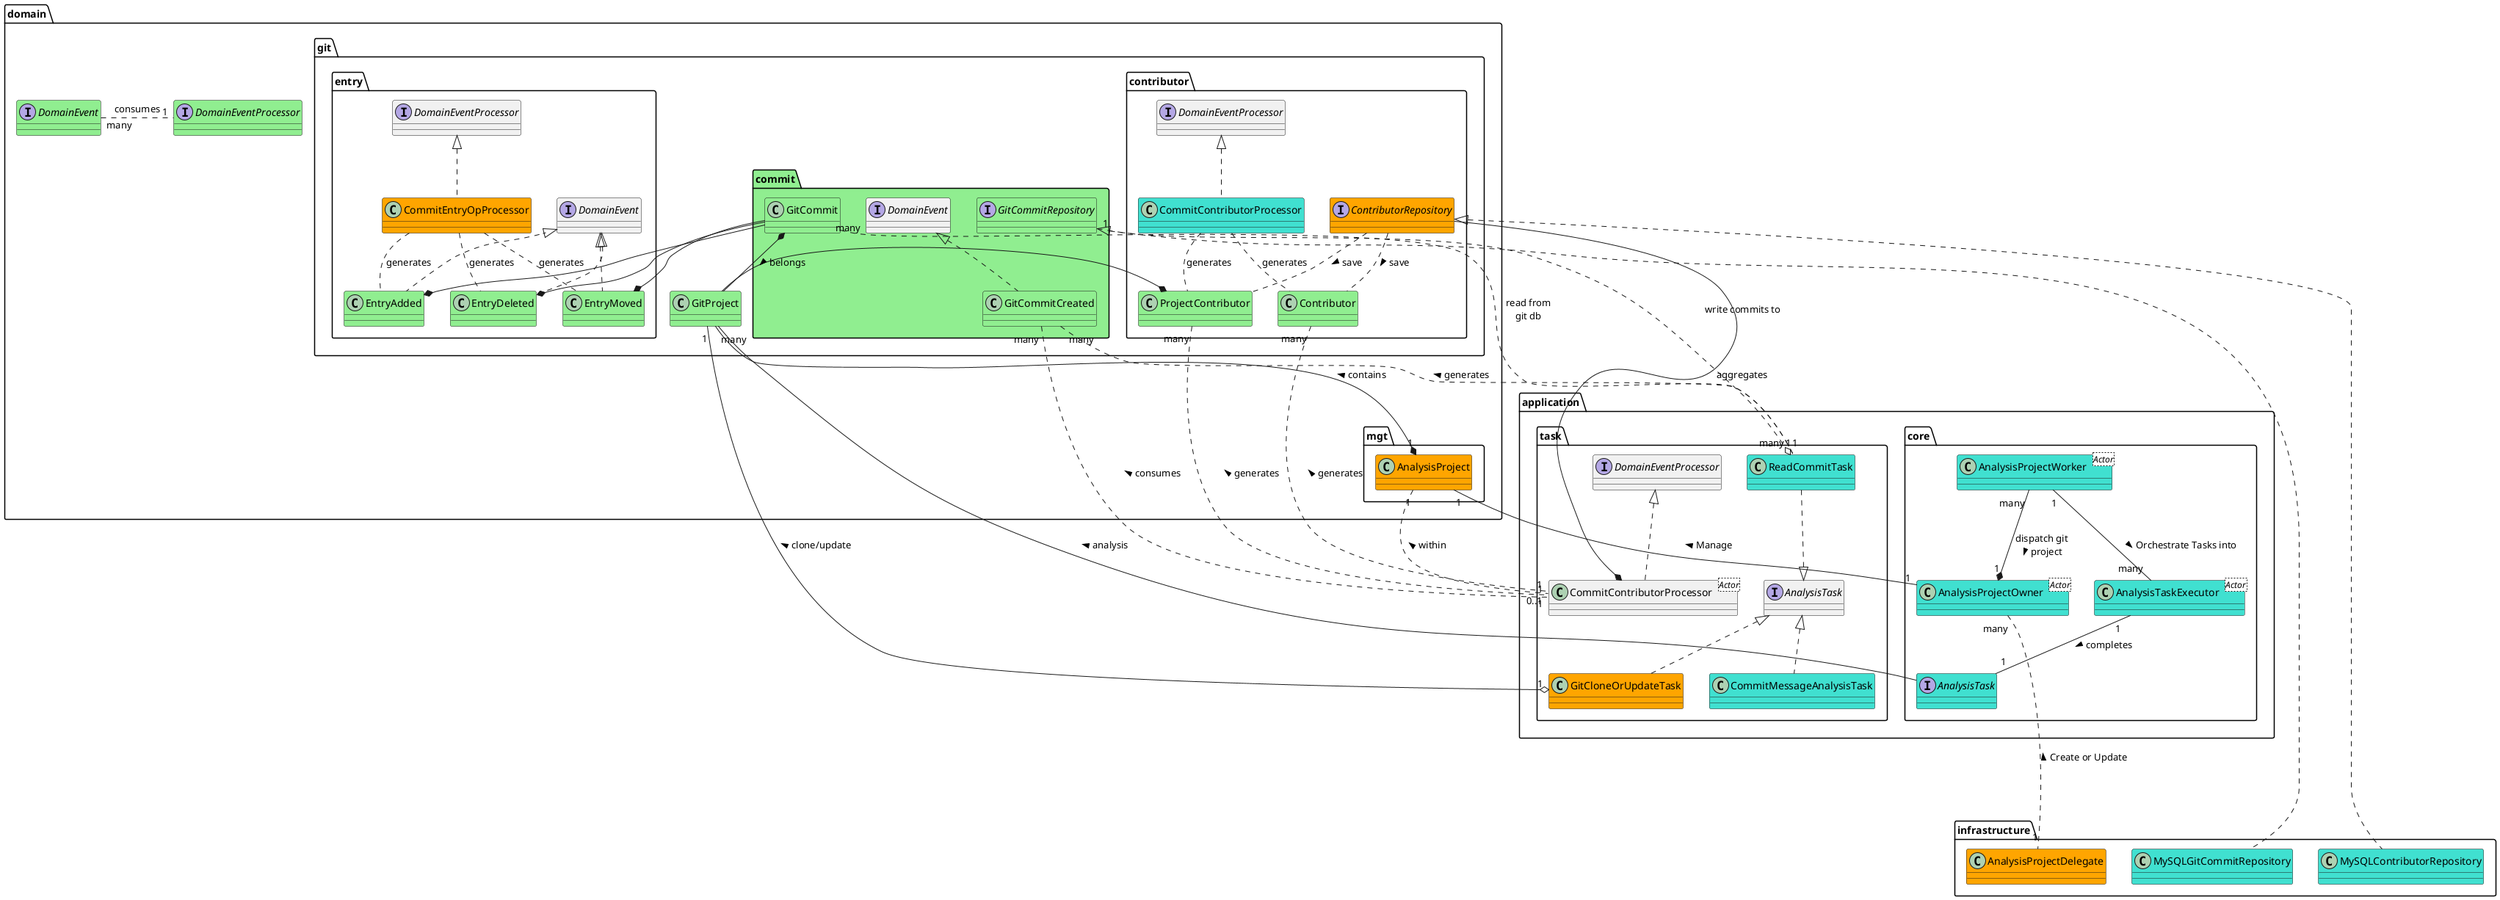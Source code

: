 @startuml
package "domain" {
  interface DomainEvent #LightGreen
  interface DomainEventProcessor #LightGreen
  package "mgt" {
    class AnalysisProject #Orange
  }
  package "git" {
    class GitProject #LightGreen
    package "commit" #LightGreen {
      class GitCommit #LightGreen
      class GitCommitCreated #LightGreen implements DomainEvent
      interface GitCommitRepository #LightGreen
    }
    package "entry" {
      class EntryAdded #LightGreen implements DomainEvent
      class EntryDeleted #LightGreen implements DomainEvent
      class EntryMoved #LightGreen implements DomainEvent
      class CommitEntryOpProcessor #Orange implements DomainEventProcessor
      EntryAdded *-up- GitCommit
      EntryDeleted *-up- GitCommit
      EntryMoved *-up- GitCommit
    }
    package "contributor" {
     class CommitContributorProcessor #Turquoise implements DomainEventProcessor
     class Contributor #LightGreen
     class ProjectContributor #LightGreen
     interface ContributorRepository #Orange
     ContributorRepository .. Contributor: save >
     ContributorRepository .. ProjectContributor: save >
     ProjectContributor *- GitProject
     CommitContributorProcessor .. Contributor: generates
     CommitContributorProcessor .. ProjectContributor: generates
    }
  }
  AnalysisProject "1" *-up- "many" GitProject: contains >
  DomainEventProcessor "1" .left. "many" DomainEvent: consumes
  GitCommit *-- GitProject: belongs >
  CommitEntryOpProcessor .. EntryAdded: generates
  CommitEntryOpProcessor .. EntryDeleted: generates
  CommitEntryOpProcessor .. EntryMoved: generates
}

package "application.core" {
 class AnalysisProjectOwner<Actor> #Turquoise
 class AnalysisProjectWorker<Actor> #Turquoise
 class AnalysisTaskExecutor<Actor> #Turquoise
 interface AnalysisTask #Turquoise
 AnalysisProjectOwner "1" *-up- "many" AnalysisProjectWorker: dispatch git\nproject >
 AnalysisProjectWorker "1" -- "many" AnalysisTaskExecutor: Orchestrate Tasks into >
 AnalysisTask --up-- GitProject: analysis >
 AnalysisProjectOwner "1" -up- "1" AnalysisProject: Manage >
 AnalysisTaskExecutor "1" -- "1" AnalysisTask: completes >
}

package "application.task" {
 class GitCloneOrUpdateTask #Orange implements AnalysisTask
 class ReadCommitTask #Turquoise
 class CommitMessageAnalysisTask #Turquoise implements AnalysisTask
 class CommitContributorProcessor<Actor> implements DomainEventProcessor
 CommitContributorProcessor "1" .up. "many" GitCommitCreated: consumes >
 CommitContributorProcessor "0..1" .up. "1" AnalysisProject: within >
 CommitContributorProcessor "1" .up. "many" Contributor: generates >
 CommitContributorProcessor "1" .up. "many" ProjectContributor: generates >
 CommitContributorProcessor *-up- ContributorRepository: aggregates

 ReadCommitTask ..|> AnalysisTask
 GitCloneOrUpdateTask "1" o-up- "1" GitProject: clone/update >
 ReadCommitTask "1" .up. "many" GitCommit: read from\ngit db
 ReadCommitTask "many" o.up. "1" GitCommitRepository:  write commits to
 ReadCommitTask "1" .up. "many" GitCommitCreated: generates >
}

package "infrastructure" {
 class AnalysisProjectDelegate #Orange
 class MySQLGitCommitRepository #Turquoise
 class MySQLContributorRepository #Turquoise
 MySQLContributorRepository -..up..|> ContributorRepository
 MySQLGitCommitRepository -..up..|> GitCommitRepository
 AnalysisProjectDelegate "1" ..up.. "many" AnalysisProjectOwner: Create or Update >
}




@enduml


